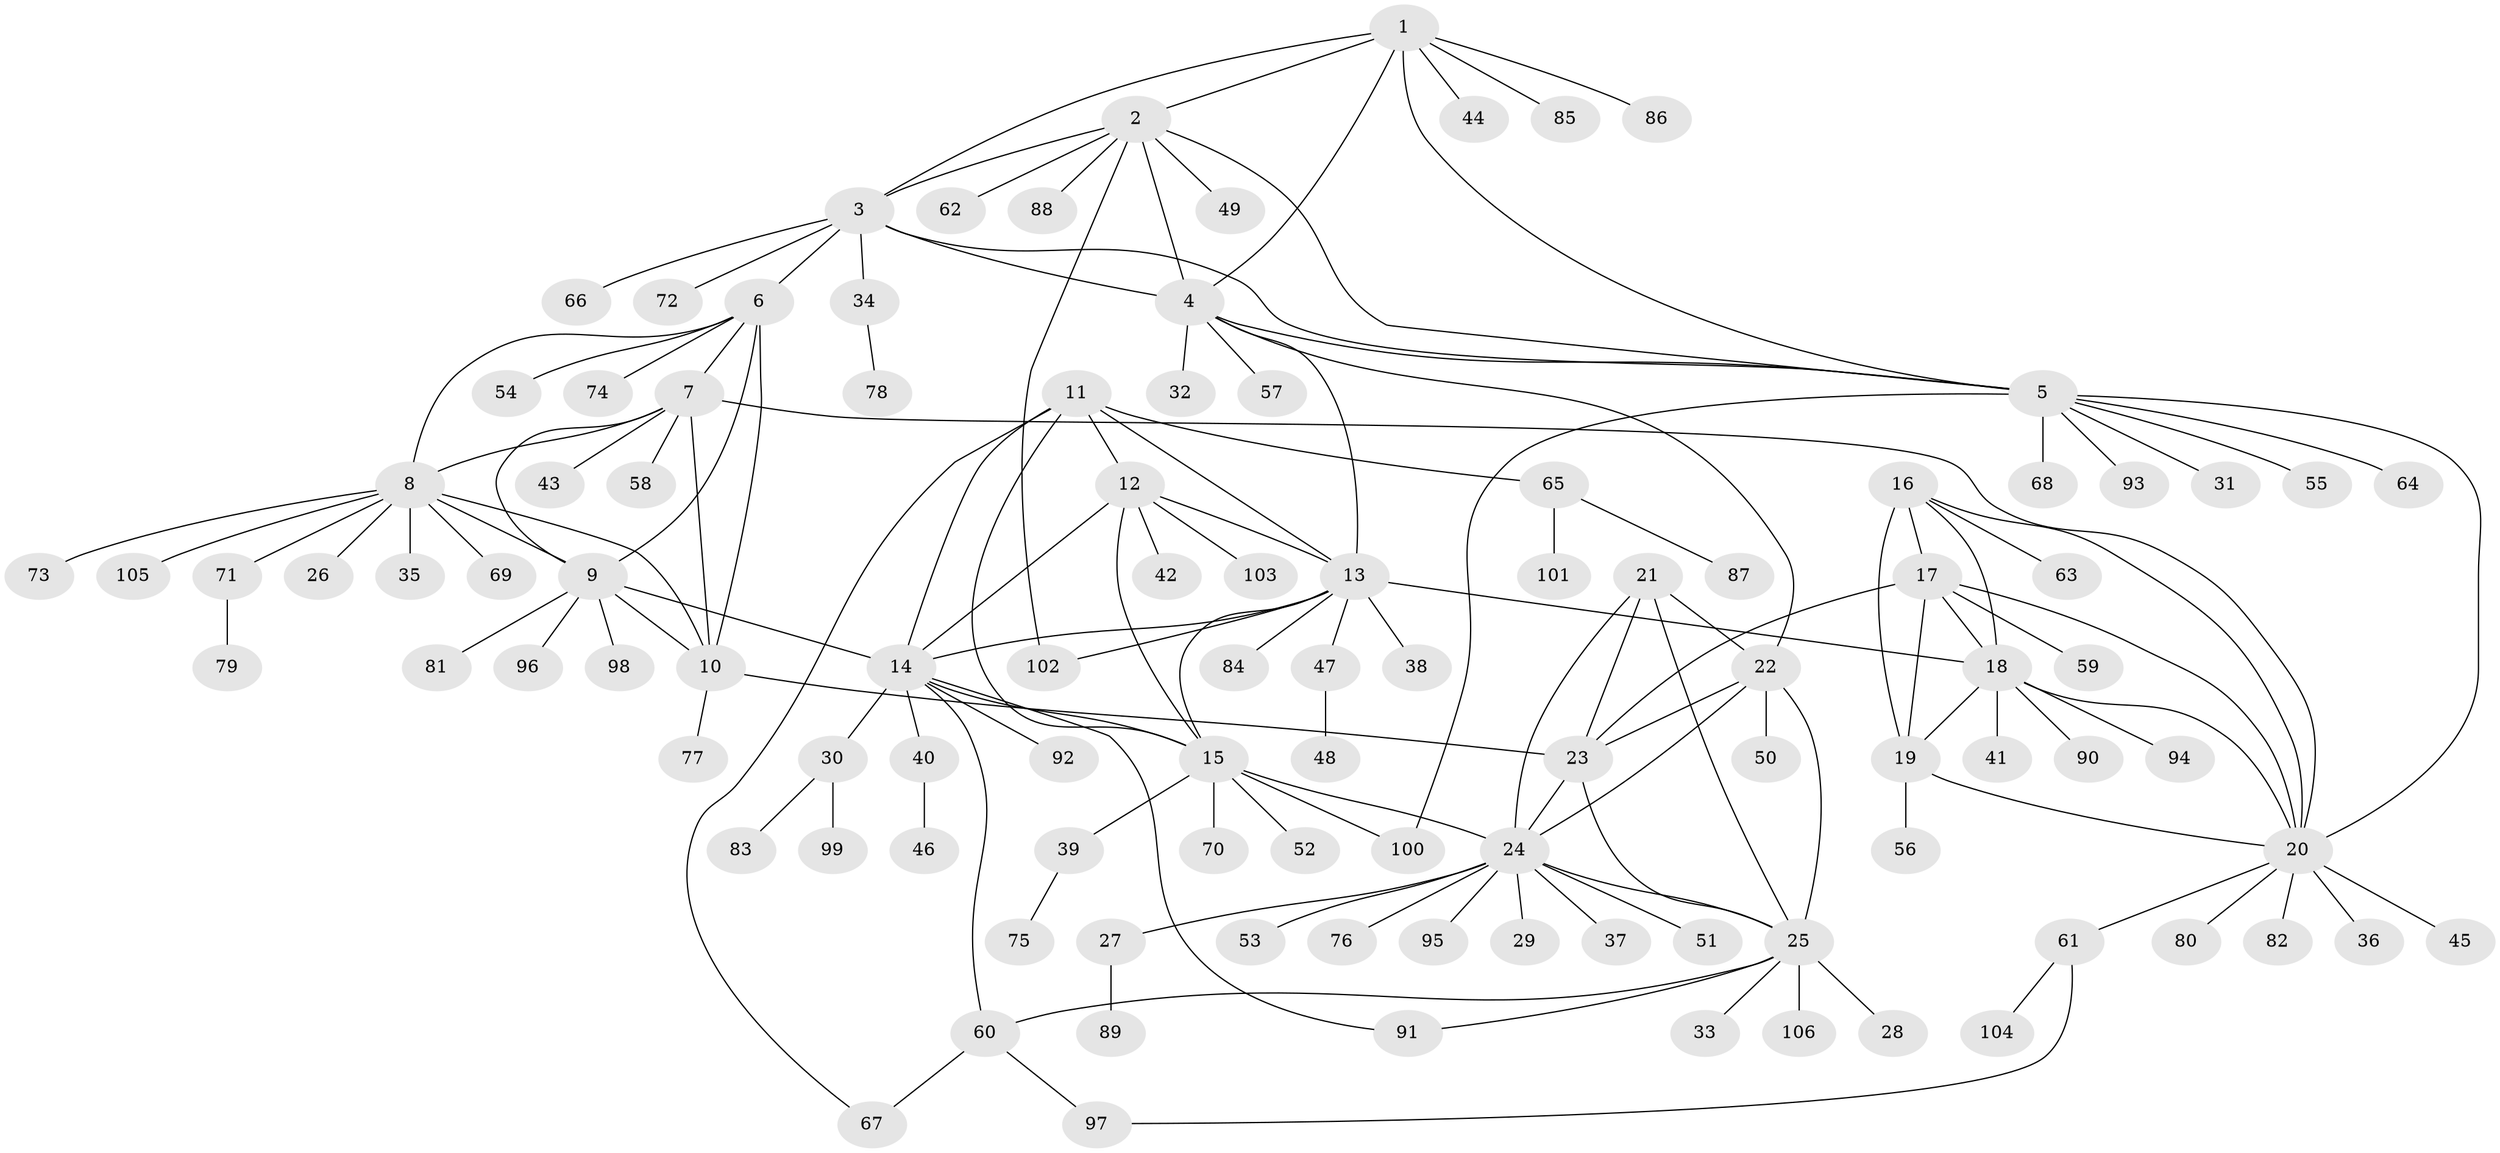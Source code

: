// coarse degree distribution, {7: 0.0625, 4: 0.09375, 1: 0.625, 9: 0.0625, 5: 0.03125, 6: 0.09375, 3: 0.03125}
// Generated by graph-tools (version 1.1) at 2025/37/03/04/25 23:37:37]
// undirected, 106 vertices, 147 edges
graph export_dot {
  node [color=gray90,style=filled];
  1;
  2;
  3;
  4;
  5;
  6;
  7;
  8;
  9;
  10;
  11;
  12;
  13;
  14;
  15;
  16;
  17;
  18;
  19;
  20;
  21;
  22;
  23;
  24;
  25;
  26;
  27;
  28;
  29;
  30;
  31;
  32;
  33;
  34;
  35;
  36;
  37;
  38;
  39;
  40;
  41;
  42;
  43;
  44;
  45;
  46;
  47;
  48;
  49;
  50;
  51;
  52;
  53;
  54;
  55;
  56;
  57;
  58;
  59;
  60;
  61;
  62;
  63;
  64;
  65;
  66;
  67;
  68;
  69;
  70;
  71;
  72;
  73;
  74;
  75;
  76;
  77;
  78;
  79;
  80;
  81;
  82;
  83;
  84;
  85;
  86;
  87;
  88;
  89;
  90;
  91;
  92;
  93;
  94;
  95;
  96;
  97;
  98;
  99;
  100;
  101;
  102;
  103;
  104;
  105;
  106;
  1 -- 2;
  1 -- 3;
  1 -- 4;
  1 -- 5;
  1 -- 44;
  1 -- 85;
  1 -- 86;
  2 -- 3;
  2 -- 4;
  2 -- 5;
  2 -- 49;
  2 -- 62;
  2 -- 88;
  2 -- 102;
  3 -- 4;
  3 -- 5;
  3 -- 6;
  3 -- 34;
  3 -- 66;
  3 -- 72;
  4 -- 5;
  4 -- 13;
  4 -- 22;
  4 -- 32;
  4 -- 57;
  5 -- 20;
  5 -- 31;
  5 -- 55;
  5 -- 64;
  5 -- 68;
  5 -- 93;
  5 -- 100;
  6 -- 7;
  6 -- 8;
  6 -- 9;
  6 -- 10;
  6 -- 54;
  6 -- 74;
  7 -- 8;
  7 -- 9;
  7 -- 10;
  7 -- 20;
  7 -- 43;
  7 -- 58;
  8 -- 9;
  8 -- 10;
  8 -- 26;
  8 -- 35;
  8 -- 69;
  8 -- 71;
  8 -- 73;
  8 -- 105;
  9 -- 10;
  9 -- 14;
  9 -- 81;
  9 -- 96;
  9 -- 98;
  10 -- 23;
  10 -- 77;
  11 -- 12;
  11 -- 13;
  11 -- 14;
  11 -- 15;
  11 -- 65;
  11 -- 67;
  12 -- 13;
  12 -- 14;
  12 -- 15;
  12 -- 42;
  12 -- 103;
  13 -- 14;
  13 -- 15;
  13 -- 18;
  13 -- 38;
  13 -- 47;
  13 -- 84;
  13 -- 102;
  14 -- 15;
  14 -- 30;
  14 -- 40;
  14 -- 60;
  14 -- 91;
  14 -- 92;
  15 -- 24;
  15 -- 39;
  15 -- 52;
  15 -- 70;
  15 -- 100;
  16 -- 17;
  16 -- 18;
  16 -- 19;
  16 -- 20;
  16 -- 63;
  17 -- 18;
  17 -- 19;
  17 -- 20;
  17 -- 23;
  17 -- 59;
  18 -- 19;
  18 -- 20;
  18 -- 41;
  18 -- 90;
  18 -- 94;
  19 -- 20;
  19 -- 56;
  20 -- 36;
  20 -- 45;
  20 -- 61;
  20 -- 80;
  20 -- 82;
  21 -- 22;
  21 -- 23;
  21 -- 24;
  21 -- 25;
  22 -- 23;
  22 -- 24;
  22 -- 25;
  22 -- 50;
  23 -- 24;
  23 -- 25;
  24 -- 25;
  24 -- 27;
  24 -- 29;
  24 -- 37;
  24 -- 51;
  24 -- 53;
  24 -- 76;
  24 -- 95;
  25 -- 28;
  25 -- 33;
  25 -- 60;
  25 -- 91;
  25 -- 106;
  27 -- 89;
  30 -- 83;
  30 -- 99;
  34 -- 78;
  39 -- 75;
  40 -- 46;
  47 -- 48;
  60 -- 67;
  60 -- 97;
  61 -- 97;
  61 -- 104;
  65 -- 87;
  65 -- 101;
  71 -- 79;
}
